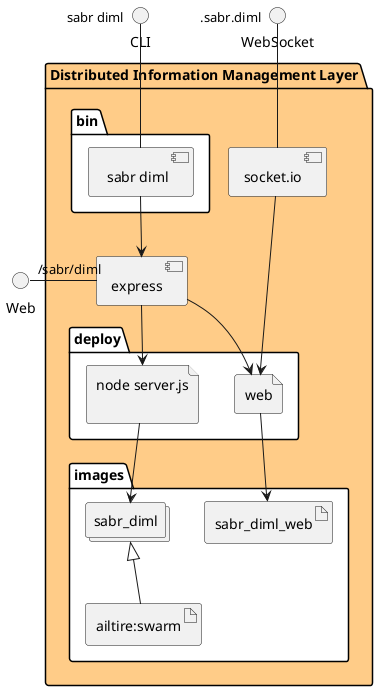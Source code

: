 @startuml
  interface CLI
  interface Web
  interface WebSocket
package "Distributed Information Management Layer" #ffcc88 {
  component express as REST
  component socket.io as socket
  folder bin #ffffff {
    component " sabr diml" as binName
  }
  binName --> REST

  folder deploy #ffffff {
      file "node server.js\n" as sabr_diml_container
      REST --> sabr_diml_container

  
    file "web" as web_container
    REST --> web_container
    socket ---> web_container
  
  }
  folder images #ffffff {
    collections "sabr_diml" as sabr_dimlimage
    artifact "ailtire:swarm" as ailtireswarm
    sabr_dimlimage <|-- ailtireswarm
    sabr_diml_container --> sabr_dimlimage

  
      artifact "sabr_diml_web" as sabr_diml_web
      web_container --> sabr_diml_web
    
  }
}
CLI " sabr diml" -- binName
Web "/sabr/diml" - REST
WebSocket ".sabr.diml" -- socket

@enduml
